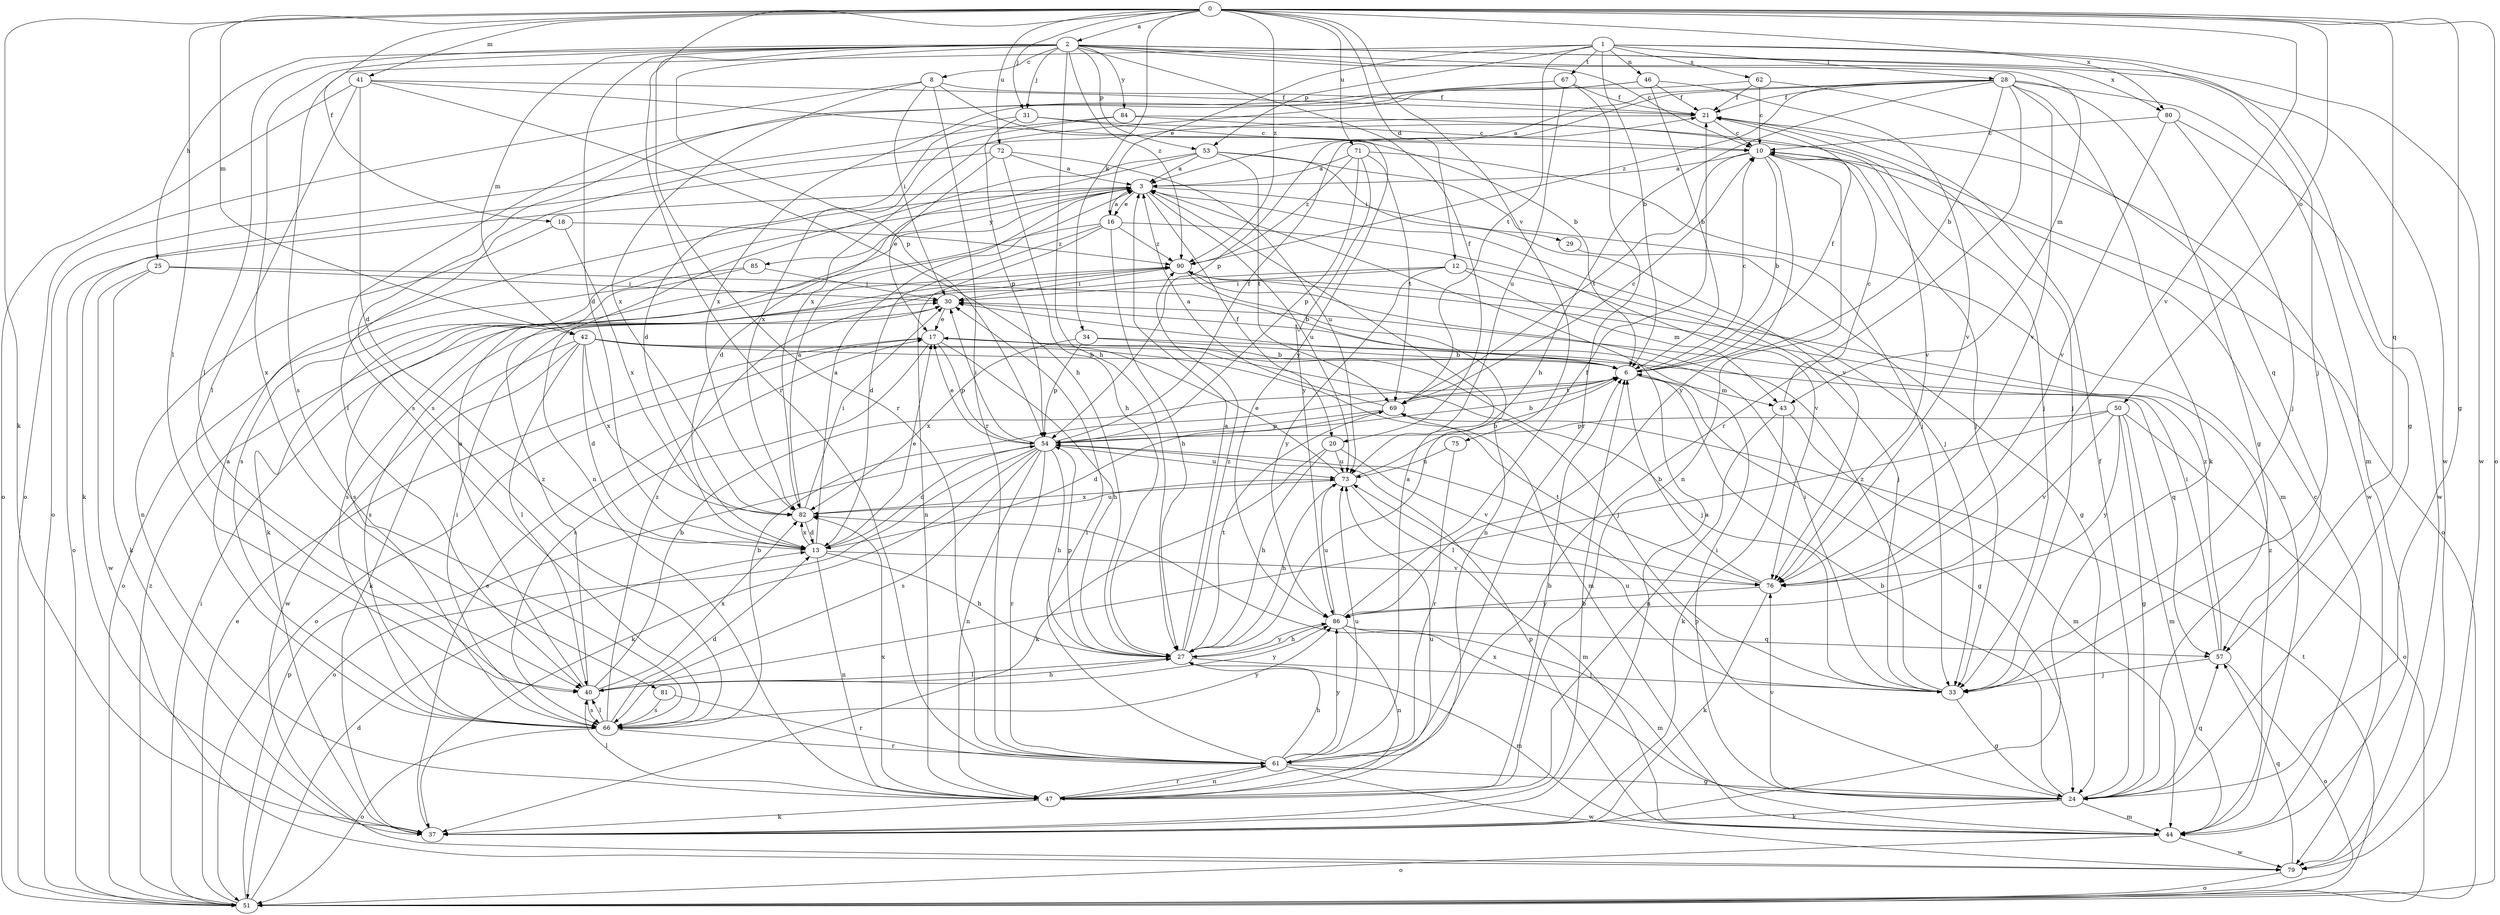 strict digraph  {
0;
1;
2;
3;
6;
8;
10;
12;
13;
16;
17;
18;
20;
21;
24;
25;
27;
28;
29;
30;
31;
33;
34;
37;
40;
41;
42;
43;
44;
46;
47;
50;
51;
53;
54;
57;
61;
62;
66;
67;
69;
71;
72;
73;
75;
76;
79;
80;
81;
82;
84;
85;
86;
90;
0 -> 2  [label=a];
0 -> 12  [label=d];
0 -> 18  [label=f];
0 -> 24  [label=g];
0 -> 31  [label=j];
0 -> 34  [label=k];
0 -> 37  [label=k];
0 -> 40  [label=l];
0 -> 41  [label=m];
0 -> 42  [label=m];
0 -> 50  [label=o];
0 -> 51  [label=o];
0 -> 57  [label=q];
0 -> 61  [label=r];
0 -> 71  [label=u];
0 -> 72  [label=u];
0 -> 75  [label=v];
0 -> 76  [label=v];
0 -> 80  [label=x];
0 -> 90  [label=z];
1 -> 6  [label=b];
1 -> 16  [label=e];
1 -> 24  [label=g];
1 -> 28  [label=i];
1 -> 46  [label=n];
1 -> 53  [label=p];
1 -> 62  [label=s];
1 -> 66  [label=s];
1 -> 67  [label=t];
1 -> 69  [label=t];
1 -> 79  [label=w];
2 -> 8  [label=c];
2 -> 10  [label=c];
2 -> 13  [label=d];
2 -> 20  [label=f];
2 -> 25  [label=h];
2 -> 27  [label=h];
2 -> 31  [label=j];
2 -> 33  [label=j];
2 -> 40  [label=l];
2 -> 42  [label=m];
2 -> 43  [label=m];
2 -> 53  [label=p];
2 -> 54  [label=p];
2 -> 61  [label=r];
2 -> 79  [label=w];
2 -> 80  [label=x];
2 -> 81  [label=x];
2 -> 84  [label=y];
2 -> 90  [label=z];
3 -> 16  [label=e];
3 -> 20  [label=f];
3 -> 29  [label=i];
3 -> 33  [label=j];
3 -> 51  [label=o];
3 -> 66  [label=s];
3 -> 73  [label=u];
3 -> 85  [label=y];
6 -> 10  [label=c];
6 -> 21  [label=f];
6 -> 24  [label=g];
6 -> 43  [label=m];
6 -> 69  [label=t];
8 -> 21  [label=f];
8 -> 30  [label=i];
8 -> 51  [label=o];
8 -> 61  [label=r];
8 -> 82  [label=x];
8 -> 86  [label=y];
10 -> 3  [label=a];
10 -> 6  [label=b];
10 -> 33  [label=j];
10 -> 47  [label=n];
10 -> 51  [label=o];
10 -> 69  [label=t];
10 -> 86  [label=y];
12 -> 30  [label=i];
12 -> 33  [label=j];
12 -> 43  [label=m];
12 -> 66  [label=s];
12 -> 86  [label=y];
13 -> 3  [label=a];
13 -> 17  [label=e];
13 -> 27  [label=h];
13 -> 47  [label=n];
13 -> 76  [label=v];
13 -> 82  [label=x];
16 -> 3  [label=a];
16 -> 13  [label=d];
16 -> 27  [label=h];
16 -> 37  [label=k];
16 -> 47  [label=n];
16 -> 76  [label=v];
16 -> 90  [label=z];
17 -> 6  [label=b];
17 -> 27  [label=h];
17 -> 33  [label=j];
17 -> 51  [label=o];
17 -> 54  [label=p];
17 -> 66  [label=s];
18 -> 47  [label=n];
18 -> 82  [label=x];
18 -> 90  [label=z];
20 -> 27  [label=h];
20 -> 37  [label=k];
20 -> 73  [label=u];
20 -> 76  [label=v];
21 -> 10  [label=c];
21 -> 33  [label=j];
21 -> 40  [label=l];
21 -> 79  [label=w];
24 -> 6  [label=b];
24 -> 21  [label=f];
24 -> 30  [label=i];
24 -> 37  [label=k];
24 -> 44  [label=m];
24 -> 54  [label=p];
24 -> 57  [label=q];
24 -> 76  [label=v];
24 -> 82  [label=x];
25 -> 6  [label=b];
25 -> 30  [label=i];
25 -> 37  [label=k];
25 -> 79  [label=w];
27 -> 3  [label=a];
27 -> 33  [label=j];
27 -> 40  [label=l];
27 -> 44  [label=m];
27 -> 54  [label=p];
27 -> 69  [label=t];
27 -> 86  [label=y];
27 -> 90  [label=z];
28 -> 3  [label=a];
28 -> 6  [label=b];
28 -> 21  [label=f];
28 -> 24  [label=g];
28 -> 27  [label=h];
28 -> 37  [label=k];
28 -> 44  [label=m];
28 -> 54  [label=p];
28 -> 61  [label=r];
28 -> 76  [label=v];
28 -> 90  [label=z];
29 -> 24  [label=g];
30 -> 17  [label=e];
30 -> 66  [label=s];
31 -> 10  [label=c];
31 -> 13  [label=d];
31 -> 33  [label=j];
31 -> 54  [label=p];
33 -> 24  [label=g];
33 -> 30  [label=i];
33 -> 73  [label=u];
33 -> 90  [label=z];
34 -> 6  [label=b];
34 -> 54  [label=p];
34 -> 57  [label=q];
34 -> 82  [label=x];
37 -> 3  [label=a];
37 -> 6  [label=b];
37 -> 17  [label=e];
40 -> 3  [label=a];
40 -> 6  [label=b];
40 -> 27  [label=h];
40 -> 66  [label=s];
40 -> 82  [label=x];
40 -> 86  [label=y];
40 -> 90  [label=z];
41 -> 6  [label=b];
41 -> 13  [label=d];
41 -> 21  [label=f];
41 -> 27  [label=h];
41 -> 40  [label=l];
41 -> 51  [label=o];
42 -> 6  [label=b];
42 -> 13  [label=d];
42 -> 33  [label=j];
42 -> 37  [label=k];
42 -> 40  [label=l];
42 -> 44  [label=m];
42 -> 79  [label=w];
42 -> 82  [label=x];
43 -> 10  [label=c];
43 -> 37  [label=k];
43 -> 44  [label=m];
43 -> 47  [label=n];
44 -> 10  [label=c];
44 -> 51  [label=o];
44 -> 54  [label=p];
44 -> 79  [label=w];
44 -> 90  [label=z];
46 -> 6  [label=b];
46 -> 21  [label=f];
46 -> 66  [label=s];
46 -> 76  [label=v];
46 -> 82  [label=x];
47 -> 6  [label=b];
47 -> 37  [label=k];
47 -> 40  [label=l];
47 -> 61  [label=r];
47 -> 73  [label=u];
47 -> 82  [label=x];
50 -> 24  [label=g];
50 -> 40  [label=l];
50 -> 44  [label=m];
50 -> 51  [label=o];
50 -> 54  [label=p];
50 -> 76  [label=v];
50 -> 86  [label=y];
51 -> 13  [label=d];
51 -> 17  [label=e];
51 -> 30  [label=i];
51 -> 54  [label=p];
51 -> 69  [label=t];
51 -> 90  [label=z];
53 -> 3  [label=a];
53 -> 13  [label=d];
53 -> 33  [label=j];
53 -> 47  [label=n];
53 -> 69  [label=t];
53 -> 76  [label=v];
54 -> 6  [label=b];
54 -> 13  [label=d];
54 -> 17  [label=e];
54 -> 21  [label=f];
54 -> 27  [label=h];
54 -> 30  [label=i];
54 -> 37  [label=k];
54 -> 47  [label=n];
54 -> 51  [label=o];
54 -> 61  [label=r];
54 -> 66  [label=s];
54 -> 73  [label=u];
57 -> 30  [label=i];
57 -> 33  [label=j];
57 -> 51  [label=o];
57 -> 90  [label=z];
61 -> 3  [label=a];
61 -> 24  [label=g];
61 -> 27  [label=h];
61 -> 30  [label=i];
61 -> 47  [label=n];
61 -> 73  [label=u];
61 -> 79  [label=w];
61 -> 86  [label=y];
62 -> 10  [label=c];
62 -> 21  [label=f];
62 -> 57  [label=q];
62 -> 82  [label=x];
66 -> 3  [label=a];
66 -> 6  [label=b];
66 -> 13  [label=d];
66 -> 30  [label=i];
66 -> 40  [label=l];
66 -> 51  [label=o];
66 -> 61  [label=r];
66 -> 86  [label=y];
66 -> 90  [label=z];
67 -> 21  [label=f];
67 -> 61  [label=r];
67 -> 66  [label=s];
67 -> 73  [label=u];
69 -> 3  [label=a];
69 -> 10  [label=c];
69 -> 13  [label=d];
69 -> 54  [label=p];
71 -> 3  [label=a];
71 -> 44  [label=m];
71 -> 54  [label=p];
71 -> 69  [label=t];
71 -> 86  [label=y];
71 -> 90  [label=z];
72 -> 3  [label=a];
72 -> 17  [label=e];
72 -> 27  [label=h];
72 -> 37  [label=k];
72 -> 73  [label=u];
73 -> 6  [label=b];
73 -> 17  [label=e];
73 -> 27  [label=h];
73 -> 44  [label=m];
73 -> 82  [label=x];
75 -> 61  [label=r];
75 -> 73  [label=u];
76 -> 6  [label=b];
76 -> 37  [label=k];
76 -> 69  [label=t];
76 -> 86  [label=y];
79 -> 51  [label=o];
79 -> 57  [label=q];
80 -> 10  [label=c];
80 -> 33  [label=j];
80 -> 76  [label=v];
80 -> 79  [label=w];
81 -> 61  [label=r];
81 -> 66  [label=s];
82 -> 3  [label=a];
82 -> 13  [label=d];
82 -> 30  [label=i];
82 -> 73  [label=u];
84 -> 10  [label=c];
84 -> 51  [label=o];
84 -> 76  [label=v];
84 -> 82  [label=x];
85 -> 30  [label=i];
85 -> 51  [label=o];
85 -> 66  [label=s];
86 -> 21  [label=f];
86 -> 27  [label=h];
86 -> 44  [label=m];
86 -> 47  [label=n];
86 -> 57  [label=q];
86 -> 73  [label=u];
90 -> 30  [label=i];
90 -> 47  [label=n];
}
